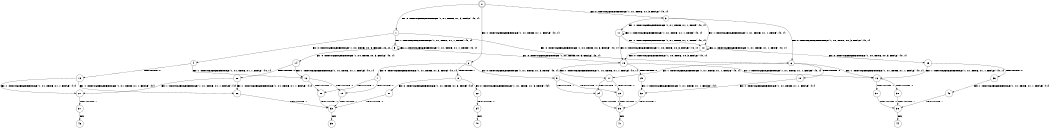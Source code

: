 digraph BCG {
size = "7, 10.5";
center = TRUE;
node [shape = circle];
0 [peripheries = 2];
0 -> 1 [label = "EX !0 !ATOMIC_EXCH_BRANCH (1, +1, TRUE, +1, 3, FALSE) !{0, 1}"];
0 -> 2 [label = "EX !1 !ATOMIC_EXCH_BRANCH (1, +1, TRUE, +1, 1, FALSE) !{0, 1}"];
0 -> 3 [label = "EX !0 !ATOMIC_EXCH_BRANCH (1, +1, TRUE, +1, 3, FALSE) !{0, 1}"];
1 -> 4 [label = "EX !0 !ATOMIC_EXCH_BRANCH (1, +0, TRUE, +0, 3, FALSE) !{0, 1}"];
1 -> 5 [label = "EX !1 !ATOMIC_EXCH_BRANCH (1, +1, TRUE, +1, 1, TRUE) !{0, 1}"];
1 -> 6 [label = "EX !0 !ATOMIC_EXCH_BRANCH (1, +0, TRUE, +0, 3, FALSE) !{0, 1}"];
2 -> 7 [label = "EX !0 !ATOMIC_EXCH_BRANCH (1, +1, TRUE, +1, 3, TRUE) !{0, 1}"];
2 -> 8 [label = "TERMINATE !1"];
2 -> 9 [label = "EX !0 !ATOMIC_EXCH_BRANCH (1, +1, TRUE, +1, 3, TRUE) !{0, 1}"];
3 -> 10 [label = "EX !1 !ATOMIC_EXCH_BRANCH (1, +1, TRUE, +1, 1, TRUE) !{0, 1}"];
3 -> 6 [label = "EX !0 !ATOMIC_EXCH_BRANCH (1, +0, TRUE, +0, 3, FALSE) !{0, 1}"];
3 -> 11 [label = "EX !1 !ATOMIC_EXCH_BRANCH (1, +1, TRUE, +1, 1, TRUE) !{0, 1}"];
4 -> 12 [label = "EX !1 !ATOMIC_EXCH_BRANCH (1, +1, TRUE, +1, 1, FALSE) !{0, 1}"];
4 -> 13 [label = "TERMINATE !0"];
5 -> 14 [label = "EX !0 !ATOMIC_EXCH_BRANCH (1, +0, TRUE, +0, 3, FALSE) !{0, 1}"];
5 -> 5 [label = "EX !1 !ATOMIC_EXCH_BRANCH (1, +1, TRUE, +1, 1, TRUE) !{0, 1}"];
5 -> 15 [label = "EX !0 !ATOMIC_EXCH_BRANCH (1, +0, TRUE, +0, 3, FALSE) !{0, 1}"];
6 -> 16 [label = "EX !1 !ATOMIC_EXCH_BRANCH (1, +1, TRUE, +1, 1, FALSE) !{0, 1}"];
6 -> 17 [label = "EX !1 !ATOMIC_EXCH_BRANCH (1, +1, TRUE, +1, 1, FALSE) !{0, 1}"];
6 -> 18 [label = "TERMINATE !0"];
7 -> 19 [label = "TERMINATE !0"];
7 -> 20 [label = "TERMINATE !1"];
8 -> 21 [label = "EX !0 !ATOMIC_EXCH_BRANCH (1, +1, TRUE, +1, 3, TRUE) !{0}"];
8 -> 22 [label = "EX !0 !ATOMIC_EXCH_BRANCH (1, +1, TRUE, +1, 3, TRUE) !{0}"];
9 -> 23 [label = "TERMINATE !0"];
9 -> 24 [label = "TERMINATE !1"];
10 -> 25 [label = "EX !0 !ATOMIC_EXCH_BRANCH (1, +0, TRUE, +0, 3, FALSE) !{0, 1}"];
10 -> 10 [label = "EX !1 !ATOMIC_EXCH_BRANCH (1, +1, TRUE, +1, 1, TRUE) !{0, 1}"];
10 -> 15 [label = "EX !0 !ATOMIC_EXCH_BRANCH (1, +0, TRUE, +0, 3, FALSE) !{0, 1}"];
11 -> 10 [label = "EX !1 !ATOMIC_EXCH_BRANCH (1, +1, TRUE, +1, 1, TRUE) !{0, 1}"];
11 -> 15 [label = "EX !0 !ATOMIC_EXCH_BRANCH (1, +0, TRUE, +0, 3, FALSE) !{0, 1}"];
11 -> 11 [label = "EX !1 !ATOMIC_EXCH_BRANCH (1, +1, TRUE, +1, 1, TRUE) !{0, 1}"];
12 -> 19 [label = "TERMINATE !0"];
12 -> 20 [label = "TERMINATE !1"];
13 -> 26 [label = "EX !1 !ATOMIC_EXCH_BRANCH (1, +1, TRUE, +1, 1, FALSE) !{1}"];
13 -> 27 [label = "EX !1 !ATOMIC_EXCH_BRANCH (1, +1, TRUE, +1, 1, FALSE) !{1}"];
14 -> 12 [label = "EX !1 !ATOMIC_EXCH_BRANCH (1, +1, TRUE, +1, 1, FALSE) !{0, 1}"];
14 -> 28 [label = "TERMINATE !0"];
15 -> 16 [label = "EX !1 !ATOMIC_EXCH_BRANCH (1, +1, TRUE, +1, 1, FALSE) !{0, 1}"];
15 -> 17 [label = "EX !1 !ATOMIC_EXCH_BRANCH (1, +1, TRUE, +1, 1, FALSE) !{0, 1}"];
15 -> 29 [label = "TERMINATE !0"];
16 -> 30 [label = "TERMINATE !0"];
16 -> 31 [label = "TERMINATE !1"];
17 -> 23 [label = "TERMINATE !0"];
17 -> 24 [label = "TERMINATE !1"];
18 -> 32 [label = "EX !1 !ATOMIC_EXCH_BRANCH (1, +1, TRUE, +1, 1, FALSE) !{1}"];
19 -> 33 [label = "TERMINATE !1"];
20 -> 33 [label = "TERMINATE !0"];
21 -> 33 [label = "TERMINATE !0"];
22 -> 34 [label = "TERMINATE !0"];
23 -> 35 [label = "TERMINATE !1"];
24 -> 35 [label = "TERMINATE !0"];
25 -> 16 [label = "EX !1 !ATOMIC_EXCH_BRANCH (1, +1, TRUE, +1, 1, FALSE) !{0, 1}"];
25 -> 36 [label = "TERMINATE !0"];
26 -> 33 [label = "TERMINATE !1"];
27 -> 37 [label = "TERMINATE !1"];
28 -> 26 [label = "EX !1 !ATOMIC_EXCH_BRANCH (1, +1, TRUE, +1, 1, FALSE) !{1}"];
28 -> 27 [label = "EX !1 !ATOMIC_EXCH_BRANCH (1, +1, TRUE, +1, 1, FALSE) !{1}"];
29 -> 32 [label = "EX !1 !ATOMIC_EXCH_BRANCH (1, +1, TRUE, +1, 1, FALSE) !{1}"];
30 -> 38 [label = "TERMINATE !1"];
31 -> 38 [label = "TERMINATE !0"];
32 -> 35 [label = "TERMINATE !1"];
33 -> 39 [label = "exit"];
34 -> 40 [label = "exit"];
35 -> 41 [label = "exit"];
36 -> 42 [label = "EX !1 !ATOMIC_EXCH_BRANCH (1, +1, TRUE, +1, 1, FALSE) !{1}"];
37 -> 43 [label = "exit"];
38 -> 44 [label = "exit"];
42 -> 38 [label = "TERMINATE !1"];
}
